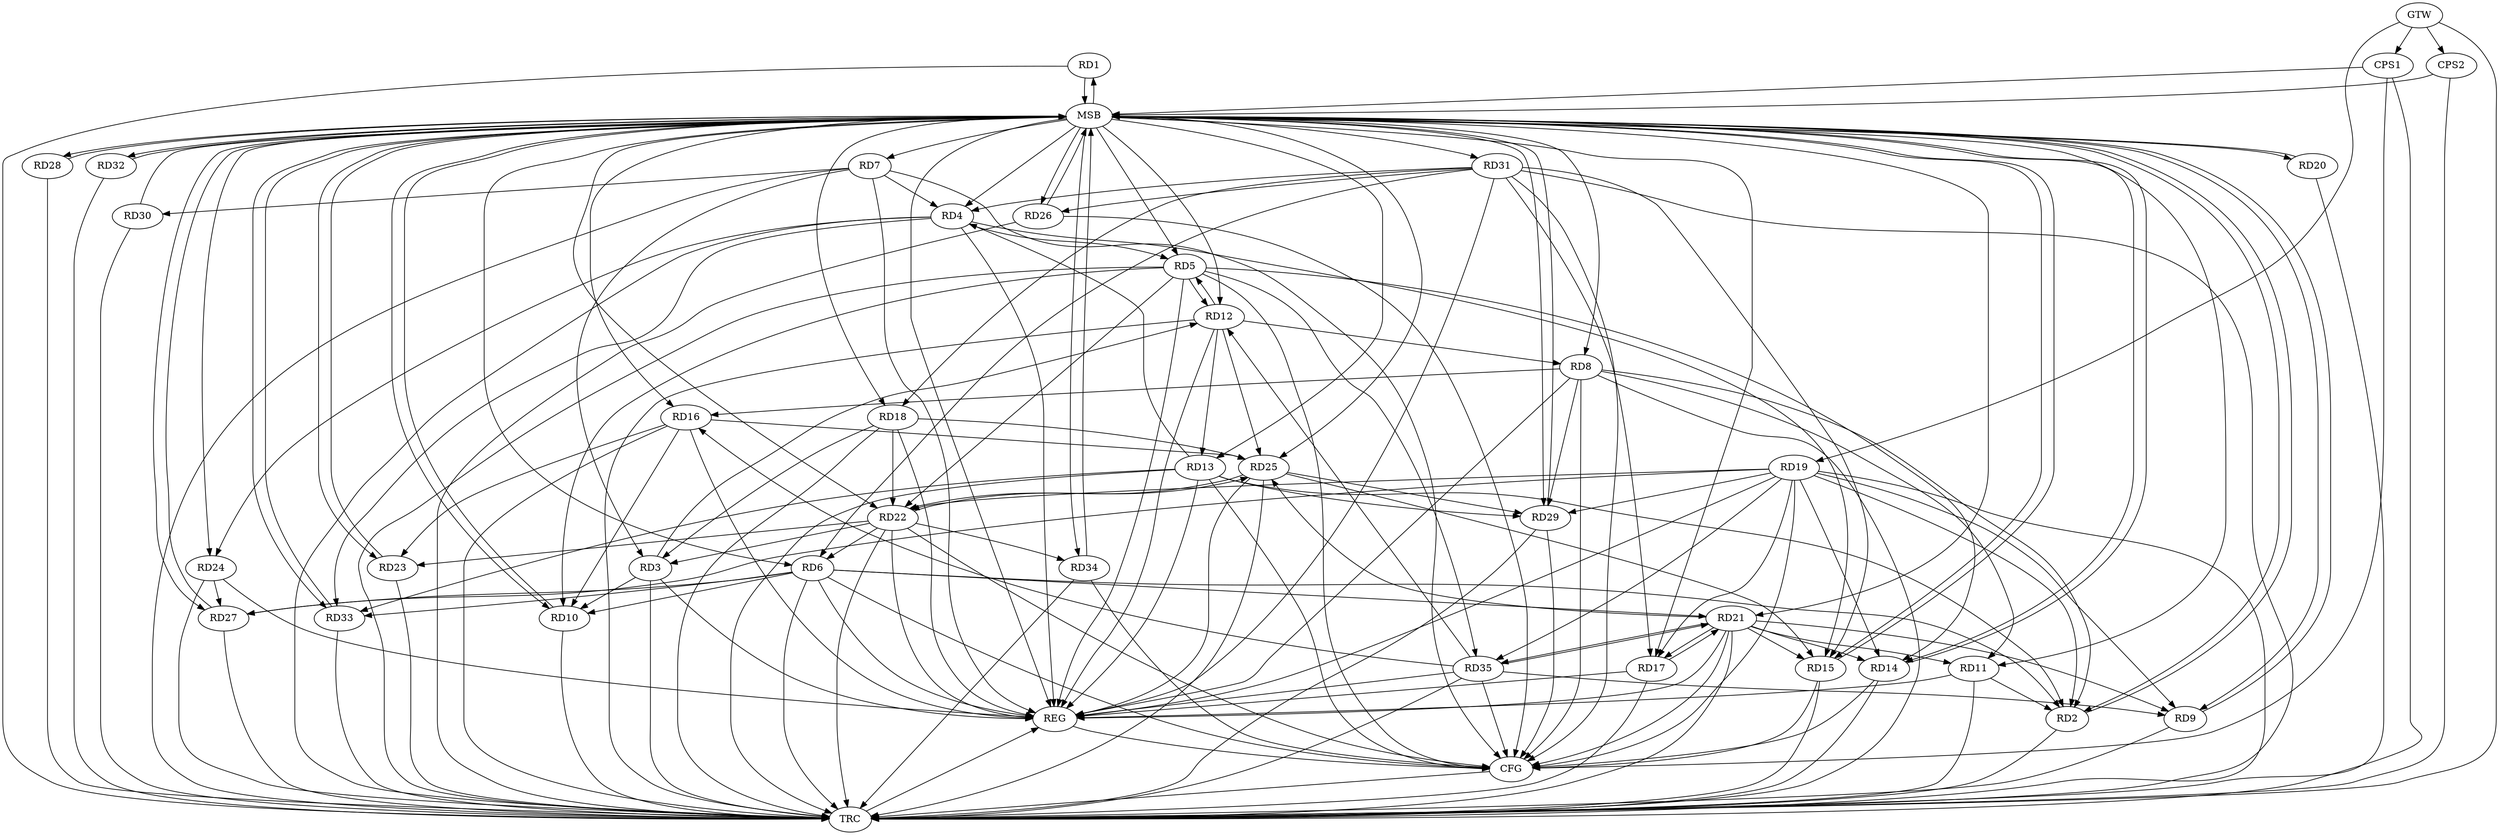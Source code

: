 strict digraph G {
  RD1 [ label="RD1" ];
  RD2 [ label="RD2" ];
  RD3 [ label="RD3" ];
  RD4 [ label="RD4" ];
  RD5 [ label="RD5" ];
  RD6 [ label="RD6" ];
  RD7 [ label="RD7" ];
  RD8 [ label="RD8" ];
  RD9 [ label="RD9" ];
  RD10 [ label="RD10" ];
  RD11 [ label="RD11" ];
  RD12 [ label="RD12" ];
  RD13 [ label="RD13" ];
  RD14 [ label="RD14" ];
  RD15 [ label="RD15" ];
  RD16 [ label="RD16" ];
  RD17 [ label="RD17" ];
  RD18 [ label="RD18" ];
  RD19 [ label="RD19" ];
  RD20 [ label="RD20" ];
  RD21 [ label="RD21" ];
  RD22 [ label="RD22" ];
  RD23 [ label="RD23" ];
  RD24 [ label="RD24" ];
  RD25 [ label="RD25" ];
  RD26 [ label="RD26" ];
  RD27 [ label="RD27" ];
  RD28 [ label="RD28" ];
  RD29 [ label="RD29" ];
  RD30 [ label="RD30" ];
  RD31 [ label="RD31" ];
  RD32 [ label="RD32" ];
  RD33 [ label="RD33" ];
  RD34 [ label="RD34" ];
  RD35 [ label="RD35" ];
  CPS1 [ label="CPS1" ];
  CPS2 [ label="CPS2" ];
  GTW [ label="GTW" ];
  REG [ label="REG" ];
  MSB [ label="MSB" ];
  CFG [ label="CFG" ];
  TRC [ label="TRC" ];
  RD6 -> RD2;
  RD8 -> RD2;
  RD11 -> RD2;
  RD13 -> RD2;
  RD19 -> RD2;
  RD7 -> RD3;
  RD3 -> RD10;
  RD3 -> RD12;
  RD18 -> RD3;
  RD22 -> RD3;
  RD4 -> RD5;
  RD7 -> RD4;
  RD13 -> RD4;
  RD4 -> RD15;
  RD4 -> RD24;
  RD31 -> RD4;
  RD4 -> RD33;
  RD5 -> RD10;
  RD5 -> RD12;
  RD12 -> RD5;
  RD5 -> RD14;
  RD5 -> RD22;
  RD5 -> RD35;
  RD6 -> RD10;
  RD6 -> RD21;
  RD22 -> RD6;
  RD6 -> RD27;
  RD31 -> RD6;
  RD6 -> RD33;
  RD7 -> RD30;
  RD8 -> RD11;
  RD12 -> RD8;
  RD8 -> RD16;
  RD8 -> RD29;
  RD19 -> RD9;
  RD21 -> RD9;
  RD35 -> RD9;
  RD16 -> RD10;
  RD21 -> RD11;
  RD12 -> RD13;
  RD12 -> RD25;
  RD35 -> RD12;
  RD13 -> RD29;
  RD13 -> RD33;
  RD19 -> RD14;
  RD21 -> RD14;
  RD21 -> RD15;
  RD25 -> RD15;
  RD31 -> RD15;
  RD16 -> RD23;
  RD16 -> RD25;
  RD35 -> RD16;
  RD19 -> RD17;
  RD17 -> RD21;
  RD21 -> RD17;
  RD31 -> RD17;
  RD18 -> RD22;
  RD18 -> RD25;
  RD31 -> RD18;
  RD19 -> RD22;
  RD19 -> RD27;
  RD19 -> RD29;
  RD19 -> RD35;
  RD21 -> RD25;
  RD21 -> RD35;
  RD35 -> RD21;
  RD22 -> RD23;
  RD22 -> RD25;
  RD25 -> RD22;
  RD22 -> RD34;
  RD24 -> RD27;
  RD25 -> RD29;
  RD31 -> RD26;
  GTW -> RD19;
  GTW -> CPS1;
  GTW -> CPS2;
  RD3 -> REG;
  RD4 -> REG;
  RD5 -> REG;
  RD6 -> REG;
  RD7 -> REG;
  RD8 -> REG;
  RD11 -> REG;
  RD12 -> REG;
  RD13 -> REG;
  RD16 -> REG;
  RD17 -> REG;
  RD18 -> REG;
  RD19 -> REG;
  RD21 -> REG;
  RD22 -> REG;
  RD24 -> REG;
  RD25 -> REG;
  RD31 -> REG;
  RD35 -> REG;
  RD1 -> MSB;
  MSB -> RD18;
  MSB -> RD24;
  MSB -> RD28;
  MSB -> REG;
  RD2 -> MSB;
  MSB -> RD14;
  RD9 -> MSB;
  MSB -> RD11;
  MSB -> RD15;
  MSB -> RD25;
  RD10 -> MSB;
  MSB -> RD2;
  MSB -> RD12;
  RD14 -> MSB;
  MSB -> RD5;
  MSB -> RD23;
  MSB -> RD26;
  RD15 -> MSB;
  MSB -> RD1;
  RD20 -> MSB;
  MSB -> RD16;
  MSB -> RD27;
  RD23 -> MSB;
  MSB -> RD20;
  MSB -> RD21;
  MSB -> RD34;
  RD26 -> MSB;
  MSB -> RD7;
  MSB -> RD9;
  MSB -> RD13;
  RD27 -> MSB;
  MSB -> RD6;
  MSB -> RD29;
  MSB -> RD33;
  RD28 -> MSB;
  RD29 -> MSB;
  MSB -> RD8;
  RD30 -> MSB;
  RD32 -> MSB;
  MSB -> RD4;
  RD33 -> MSB;
  MSB -> RD10;
  MSB -> RD17;
  RD34 -> MSB;
  CPS1 -> MSB;
  CPS2 -> MSB;
  MSB -> RD31;
  MSB -> RD32;
  MSB -> RD22;
  RD5 -> CFG;
  RD8 -> CFG;
  RD14 -> CFG;
  RD6 -> CFG;
  RD19 -> CFG;
  RD21 -> CFG;
  RD15 -> CFG;
  RD34 -> CFG;
  RD7 -> CFG;
  CPS1 -> CFG;
  RD35 -> CFG;
  RD13 -> CFG;
  RD26 -> CFG;
  RD22 -> CFG;
  RD31 -> CFG;
  RD29 -> CFG;
  REG -> CFG;
  RD1 -> TRC;
  RD2 -> TRC;
  RD3 -> TRC;
  RD4 -> TRC;
  RD5 -> TRC;
  RD6 -> TRC;
  RD7 -> TRC;
  RD8 -> TRC;
  RD9 -> TRC;
  RD10 -> TRC;
  RD11 -> TRC;
  RD12 -> TRC;
  RD13 -> TRC;
  RD14 -> TRC;
  RD15 -> TRC;
  RD16 -> TRC;
  RD17 -> TRC;
  RD18 -> TRC;
  RD19 -> TRC;
  RD20 -> TRC;
  RD21 -> TRC;
  RD22 -> TRC;
  RD23 -> TRC;
  RD24 -> TRC;
  RD25 -> TRC;
  RD26 -> TRC;
  RD27 -> TRC;
  RD28 -> TRC;
  RD29 -> TRC;
  RD30 -> TRC;
  RD31 -> TRC;
  RD32 -> TRC;
  RD33 -> TRC;
  RD34 -> TRC;
  RD35 -> TRC;
  CPS1 -> TRC;
  CPS2 -> TRC;
  GTW -> TRC;
  CFG -> TRC;
  TRC -> REG;
}
